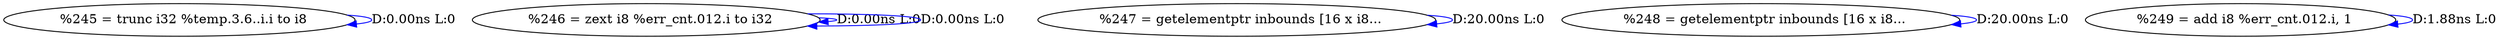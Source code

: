 digraph {
Node0x342b4c0[label="  %245 = trunc i32 %temp.3.6..i.i to i8"];
Node0x342b4c0 -> Node0x342b4c0[label="D:0.00ns L:0",color=blue];
Node0x342b680[label="  %246 = zext i8 %err_cnt.012.i to i32"];
Node0x342b680 -> Node0x342b680[label="D:0.00ns L:0",color=blue];
Node0x342b680 -> Node0x342b680[label="D:0.00ns L:0",color=blue];
Node0x342b760[label="  %247 = getelementptr inbounds [16 x i8..."];
Node0x342b760 -> Node0x342b760[label="D:20.00ns L:0",color=blue];
Node0x342b960[label="  %248 = getelementptr inbounds [16 x i8..."];
Node0x342b960 -> Node0x342b960[label="D:20.00ns L:0",color=blue];
Node0x342bb60[label="  %249 = add i8 %err_cnt.012.i, 1"];
Node0x342bb60 -> Node0x342bb60[label="D:1.88ns L:0",color=blue];
}
